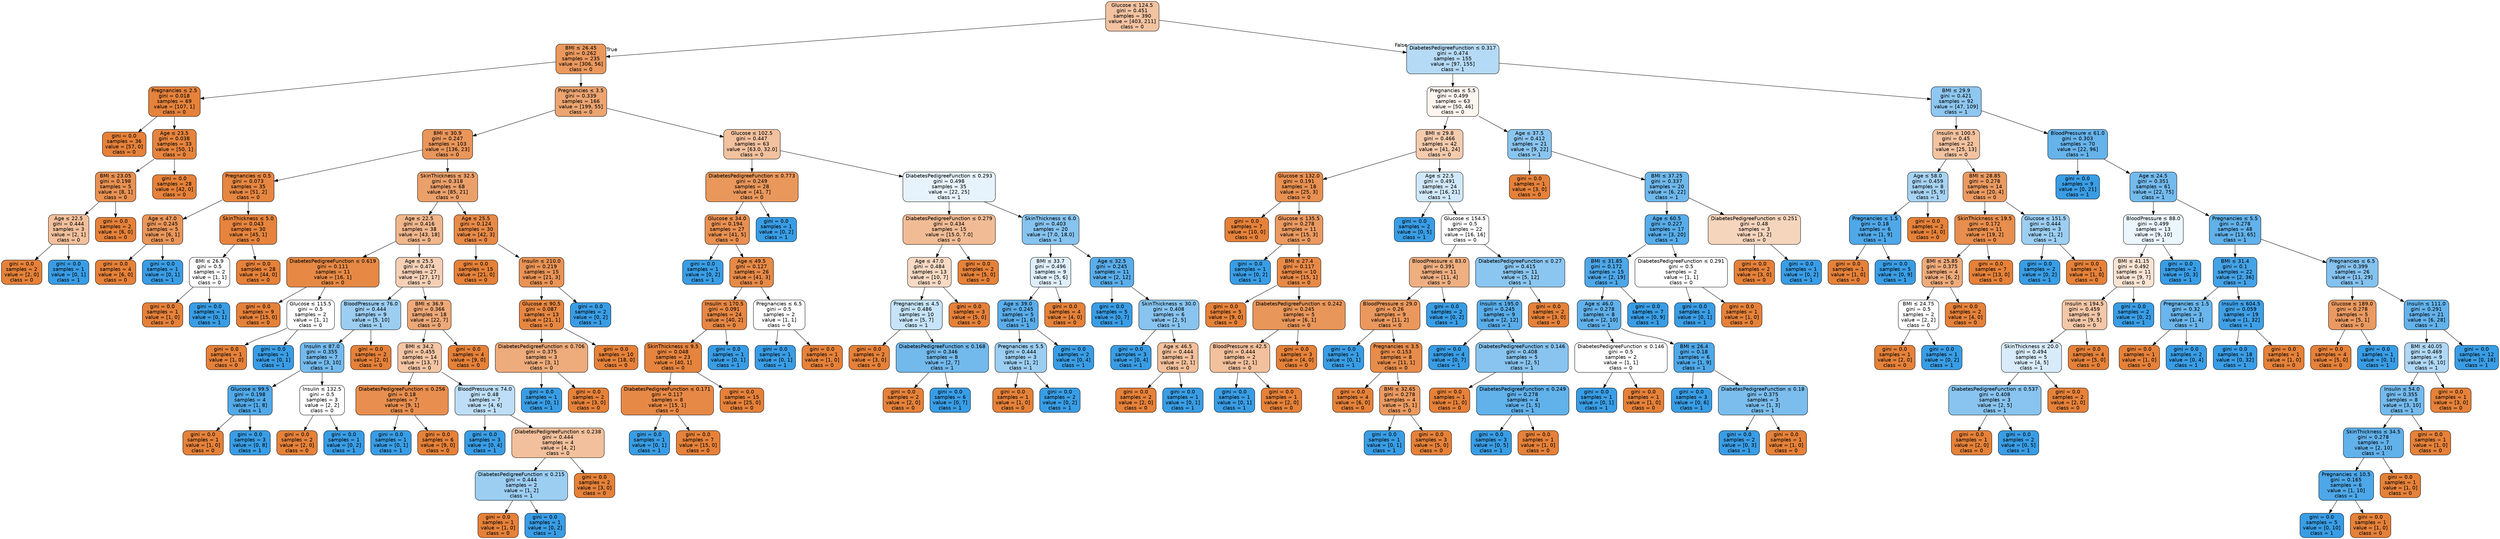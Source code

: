 digraph Tree {
node [shape=box, style="filled, rounded", color="black", fontname="helvetica"] ;
edge [fontname="helvetica"] ;
0 [label=<Glucose &le; 124.5<br/>gini = 0.451<br/>samples = 390<br/>value = [403, 211]<br/>class = 0>, fillcolor="#f3c3a1"] ;
1 [label=<BMI &le; 26.45<br/>gini = 0.262<br/>samples = 235<br/>value = [306, 56]<br/>class = 0>, fillcolor="#ea985d"] ;
0 -> 1 [labeldistance=2.5, labelangle=45, headlabel="True"] ;
2 [label=<Pregnancies &le; 2.5<br/>gini = 0.018<br/>samples = 69<br/>value = [107, 1]<br/>class = 0>, fillcolor="#e5823b"] ;
1 -> 2 ;
3 [label=<gini = 0.0<br/>samples = 36<br/>value = [57, 0]<br/>class = 0>, fillcolor="#e58139"] ;
2 -> 3 ;
4 [label=<Age &le; 23.5<br/>gini = 0.038<br/>samples = 33<br/>value = [50, 1]<br/>class = 0>, fillcolor="#e6843d"] ;
2 -> 4 ;
5 [label=<BMI &le; 23.05<br/>gini = 0.198<br/>samples = 5<br/>value = [8, 1]<br/>class = 0>, fillcolor="#e89152"] ;
4 -> 5 ;
6 [label=<Age &le; 22.5<br/>gini = 0.444<br/>samples = 3<br/>value = [2, 1]<br/>class = 0>, fillcolor="#f2c09c"] ;
5 -> 6 ;
7 [label=<gini = 0.0<br/>samples = 2<br/>value = [2, 0]<br/>class = 0>, fillcolor="#e58139"] ;
6 -> 7 ;
8 [label=<gini = 0.0<br/>samples = 1<br/>value = [0, 1]<br/>class = 1>, fillcolor="#399de5"] ;
6 -> 8 ;
9 [label=<gini = 0.0<br/>samples = 2<br/>value = [6, 0]<br/>class = 0>, fillcolor="#e58139"] ;
5 -> 9 ;
10 [label=<gini = 0.0<br/>samples = 28<br/>value = [42, 0]<br/>class = 0>, fillcolor="#e58139"] ;
4 -> 10 ;
11 [label=<Pregnancies &le; 3.5<br/>gini = 0.339<br/>samples = 166<br/>value = [199, 55]<br/>class = 0>, fillcolor="#eca470"] ;
1 -> 11 ;
12 [label=<BMI &le; 30.9<br/>gini = 0.247<br/>samples = 103<br/>value = [136, 23]<br/>class = 0>, fillcolor="#e9965a"] ;
11 -> 12 ;
13 [label=<Pregnancies &le; 0.5<br/>gini = 0.073<br/>samples = 35<br/>value = [51, 2]<br/>class = 0>, fillcolor="#e68641"] ;
12 -> 13 ;
14 [label=<Age &le; 47.0<br/>gini = 0.245<br/>samples = 5<br/>value = [6, 1]<br/>class = 0>, fillcolor="#e9965a"] ;
13 -> 14 ;
15 [label=<gini = 0.0<br/>samples = 4<br/>value = [6, 0]<br/>class = 0>, fillcolor="#e58139"] ;
14 -> 15 ;
16 [label=<gini = 0.0<br/>samples = 1<br/>value = [0, 1]<br/>class = 1>, fillcolor="#399de5"] ;
14 -> 16 ;
17 [label=<SkinThickness &le; 5.0<br/>gini = 0.043<br/>samples = 30<br/>value = [45, 1]<br/>class = 0>, fillcolor="#e6843d"] ;
13 -> 17 ;
18 [label=<BMI &le; 26.9<br/>gini = 0.5<br/>samples = 2<br/>value = [1, 1]<br/>class = 0>, fillcolor="#ffffff"] ;
17 -> 18 ;
19 [label=<gini = 0.0<br/>samples = 1<br/>value = [1, 0]<br/>class = 0>, fillcolor="#e58139"] ;
18 -> 19 ;
20 [label=<gini = 0.0<br/>samples = 1<br/>value = [0, 1]<br/>class = 1>, fillcolor="#399de5"] ;
18 -> 20 ;
21 [label=<gini = 0.0<br/>samples = 28<br/>value = [44, 0]<br/>class = 0>, fillcolor="#e58139"] ;
17 -> 21 ;
22 [label=<SkinThickness &le; 32.5<br/>gini = 0.318<br/>samples = 68<br/>value = [85, 21]<br/>class = 0>, fillcolor="#eba06a"] ;
12 -> 22 ;
23 [label=<Age &le; 22.5<br/>gini = 0.416<br/>samples = 38<br/>value = [43, 18]<br/>class = 0>, fillcolor="#f0b68c"] ;
22 -> 23 ;
24 [label=<DiabetesPedigreeFunction &le; 0.619<br/>gini = 0.111<br/>samples = 11<br/>value = [16, 1]<br/>class = 0>, fillcolor="#e78945"] ;
23 -> 24 ;
25 [label=<gini = 0.0<br/>samples = 9<br/>value = [15, 0]<br/>class = 0>, fillcolor="#e58139"] ;
24 -> 25 ;
26 [label=<Glucose &le; 115.5<br/>gini = 0.5<br/>samples = 2<br/>value = [1, 1]<br/>class = 0>, fillcolor="#ffffff"] ;
24 -> 26 ;
27 [label=<gini = 0.0<br/>samples = 1<br/>value = [1, 0]<br/>class = 0>, fillcolor="#e58139"] ;
26 -> 27 ;
28 [label=<gini = 0.0<br/>samples = 1<br/>value = [0, 1]<br/>class = 1>, fillcolor="#399de5"] ;
26 -> 28 ;
29 [label=<Age &le; 25.5<br/>gini = 0.474<br/>samples = 27<br/>value = [27, 17]<br/>class = 0>, fillcolor="#f5d0b6"] ;
23 -> 29 ;
30 [label=<BloodPressure &le; 76.0<br/>gini = 0.444<br/>samples = 9<br/>value = [5, 10]<br/>class = 1>, fillcolor="#9ccef2"] ;
29 -> 30 ;
31 [label=<Insulin &le; 87.0<br/>gini = 0.355<br/>samples = 7<br/>value = [3, 10]<br/>class = 1>, fillcolor="#74baed"] ;
30 -> 31 ;
32 [label=<Glucose &le; 99.5<br/>gini = 0.198<br/>samples = 4<br/>value = [1, 8]<br/>class = 1>, fillcolor="#52a9e8"] ;
31 -> 32 ;
33 [label=<gini = 0.0<br/>samples = 1<br/>value = [1, 0]<br/>class = 0>, fillcolor="#e58139"] ;
32 -> 33 ;
34 [label=<gini = 0.0<br/>samples = 3<br/>value = [0, 8]<br/>class = 1>, fillcolor="#399de5"] ;
32 -> 34 ;
35 [label=<Insulin &le; 132.5<br/>gini = 0.5<br/>samples = 3<br/>value = [2, 2]<br/>class = 0>, fillcolor="#ffffff"] ;
31 -> 35 ;
36 [label=<gini = 0.0<br/>samples = 2<br/>value = [2, 0]<br/>class = 0>, fillcolor="#e58139"] ;
35 -> 36 ;
37 [label=<gini = 0.0<br/>samples = 1<br/>value = [0, 2]<br/>class = 1>, fillcolor="#399de5"] ;
35 -> 37 ;
38 [label=<gini = 0.0<br/>samples = 2<br/>value = [2, 0]<br/>class = 0>, fillcolor="#e58139"] ;
30 -> 38 ;
39 [label=<BMI &le; 36.9<br/>gini = 0.366<br/>samples = 18<br/>value = [22, 7]<br/>class = 0>, fillcolor="#eda978"] ;
29 -> 39 ;
40 [label=<BMI &le; 34.2<br/>gini = 0.455<br/>samples = 14<br/>value = [13, 7]<br/>class = 0>, fillcolor="#f3c5a4"] ;
39 -> 40 ;
41 [label=<DiabetesPedigreeFunction &le; 0.256<br/>gini = 0.18<br/>samples = 7<br/>value = [9, 1]<br/>class = 0>, fillcolor="#e88f4f"] ;
40 -> 41 ;
42 [label=<gini = 0.0<br/>samples = 1<br/>value = [0, 1]<br/>class = 1>, fillcolor="#399de5"] ;
41 -> 42 ;
43 [label=<gini = 0.0<br/>samples = 6<br/>value = [9, 0]<br/>class = 0>, fillcolor="#e58139"] ;
41 -> 43 ;
44 [label=<BloodPressure &le; 74.0<br/>gini = 0.48<br/>samples = 7<br/>value = [4, 6]<br/>class = 1>, fillcolor="#bddef6"] ;
40 -> 44 ;
45 [label=<gini = 0.0<br/>samples = 3<br/>value = [0, 4]<br/>class = 1>, fillcolor="#399de5"] ;
44 -> 45 ;
46 [label=<DiabetesPedigreeFunction &le; 0.238<br/>gini = 0.444<br/>samples = 4<br/>value = [4, 2]<br/>class = 0>, fillcolor="#f2c09c"] ;
44 -> 46 ;
47 [label=<DiabetesPedigreeFunction &le; 0.215<br/>gini = 0.444<br/>samples = 2<br/>value = [1, 2]<br/>class = 1>, fillcolor="#9ccef2"] ;
46 -> 47 ;
48 [label=<gini = 0.0<br/>samples = 1<br/>value = [1, 0]<br/>class = 0>, fillcolor="#e58139"] ;
47 -> 48 ;
49 [label=<gini = 0.0<br/>samples = 1<br/>value = [0, 2]<br/>class = 1>, fillcolor="#399de5"] ;
47 -> 49 ;
50 [label=<gini = 0.0<br/>samples = 2<br/>value = [3, 0]<br/>class = 0>, fillcolor="#e58139"] ;
46 -> 50 ;
51 [label=<gini = 0.0<br/>samples = 4<br/>value = [9, 0]<br/>class = 0>, fillcolor="#e58139"] ;
39 -> 51 ;
52 [label=<Age &le; 25.5<br/>gini = 0.124<br/>samples = 30<br/>value = [42, 3]<br/>class = 0>, fillcolor="#e78a47"] ;
22 -> 52 ;
53 [label=<gini = 0.0<br/>samples = 15<br/>value = [21, 0]<br/>class = 0>, fillcolor="#e58139"] ;
52 -> 53 ;
54 [label=<Insulin &le; 210.0<br/>gini = 0.219<br/>samples = 15<br/>value = [21, 3]<br/>class = 0>, fillcolor="#e99355"] ;
52 -> 54 ;
55 [label=<Glucose &le; 90.5<br/>gini = 0.087<br/>samples = 13<br/>value = [21, 1]<br/>class = 0>, fillcolor="#e68742"] ;
54 -> 55 ;
56 [label=<DiabetesPedigreeFunction &le; 0.706<br/>gini = 0.375<br/>samples = 3<br/>value = [3, 1]<br/>class = 0>, fillcolor="#eeab7b"] ;
55 -> 56 ;
57 [label=<gini = 0.0<br/>samples = 1<br/>value = [0, 1]<br/>class = 1>, fillcolor="#399de5"] ;
56 -> 57 ;
58 [label=<gini = 0.0<br/>samples = 2<br/>value = [3, 0]<br/>class = 0>, fillcolor="#e58139"] ;
56 -> 58 ;
59 [label=<gini = 0.0<br/>samples = 10<br/>value = [18, 0]<br/>class = 0>, fillcolor="#e58139"] ;
55 -> 59 ;
60 [label=<gini = 0.0<br/>samples = 2<br/>value = [0, 2]<br/>class = 1>, fillcolor="#399de5"] ;
54 -> 60 ;
61 [label=<Glucose &le; 102.5<br/>gini = 0.447<br/>samples = 63<br/>value = [63.0, 32.0]<br/>class = 0>, fillcolor="#f2c19e"] ;
11 -> 61 ;
62 [label=<DiabetesPedigreeFunction &le; 0.773<br/>gini = 0.249<br/>samples = 28<br/>value = [41, 7]<br/>class = 0>, fillcolor="#e9975b"] ;
61 -> 62 ;
63 [label=<Glucose &le; 34.0<br/>gini = 0.194<br/>samples = 27<br/>value = [41, 5]<br/>class = 0>, fillcolor="#e89051"] ;
62 -> 63 ;
64 [label=<gini = 0.0<br/>samples = 1<br/>value = [0, 2]<br/>class = 1>, fillcolor="#399de5"] ;
63 -> 64 ;
65 [label=<Age &le; 49.5<br/>gini = 0.127<br/>samples = 26<br/>value = [41, 3]<br/>class = 0>, fillcolor="#e78a47"] ;
63 -> 65 ;
66 [label=<Insulin &le; 170.5<br/>gini = 0.091<br/>samples = 24<br/>value = [40, 2]<br/>class = 0>, fillcolor="#e68743"] ;
65 -> 66 ;
67 [label=<SkinThickness &le; 9.5<br/>gini = 0.048<br/>samples = 23<br/>value = [40, 1]<br/>class = 0>, fillcolor="#e6843e"] ;
66 -> 67 ;
68 [label=<DiabetesPedigreeFunction &le; 0.171<br/>gini = 0.117<br/>samples = 8<br/>value = [15, 1]<br/>class = 0>, fillcolor="#e78946"] ;
67 -> 68 ;
69 [label=<gini = 0.0<br/>samples = 1<br/>value = [0, 1]<br/>class = 1>, fillcolor="#399de5"] ;
68 -> 69 ;
70 [label=<gini = 0.0<br/>samples = 7<br/>value = [15, 0]<br/>class = 0>, fillcolor="#e58139"] ;
68 -> 70 ;
71 [label=<gini = 0.0<br/>samples = 15<br/>value = [25, 0]<br/>class = 0>, fillcolor="#e58139"] ;
67 -> 71 ;
72 [label=<gini = 0.0<br/>samples = 1<br/>value = [0, 1]<br/>class = 1>, fillcolor="#399de5"] ;
66 -> 72 ;
73 [label=<Pregnancies &le; 6.5<br/>gini = 0.5<br/>samples = 2<br/>value = [1, 1]<br/>class = 0>, fillcolor="#ffffff"] ;
65 -> 73 ;
74 [label=<gini = 0.0<br/>samples = 1<br/>value = [0, 1]<br/>class = 1>, fillcolor="#399de5"] ;
73 -> 74 ;
75 [label=<gini = 0.0<br/>samples = 1<br/>value = [1, 0]<br/>class = 0>, fillcolor="#e58139"] ;
73 -> 75 ;
76 [label=<gini = 0.0<br/>samples = 1<br/>value = [0, 2]<br/>class = 1>, fillcolor="#399de5"] ;
62 -> 76 ;
77 [label=<DiabetesPedigreeFunction &le; 0.293<br/>gini = 0.498<br/>samples = 35<br/>value = [22, 25]<br/>class = 1>, fillcolor="#e7f3fc"] ;
61 -> 77 ;
78 [label=<DiabetesPedigreeFunction &le; 0.279<br/>gini = 0.434<br/>samples = 15<br/>value = [15.0, 7.0]<br/>class = 0>, fillcolor="#f1bc95"] ;
77 -> 78 ;
79 [label=<Age &le; 47.0<br/>gini = 0.484<br/>samples = 13<br/>value = [10, 7]<br/>class = 0>, fillcolor="#f7d9c4"] ;
78 -> 79 ;
80 [label=<Pregnancies &le; 4.5<br/>gini = 0.486<br/>samples = 10<br/>value = [5, 7]<br/>class = 1>, fillcolor="#c6e3f8"] ;
79 -> 80 ;
81 [label=<gini = 0.0<br/>samples = 2<br/>value = [3, 0]<br/>class = 0>, fillcolor="#e58139"] ;
80 -> 81 ;
82 [label=<DiabetesPedigreeFunction &le; 0.168<br/>gini = 0.346<br/>samples = 8<br/>value = [2, 7]<br/>class = 1>, fillcolor="#72b9ec"] ;
80 -> 82 ;
83 [label=<gini = 0.0<br/>samples = 2<br/>value = [2, 0]<br/>class = 0>, fillcolor="#e58139"] ;
82 -> 83 ;
84 [label=<gini = 0.0<br/>samples = 6<br/>value = [0, 7]<br/>class = 1>, fillcolor="#399de5"] ;
82 -> 84 ;
85 [label=<gini = 0.0<br/>samples = 3<br/>value = [5, 0]<br/>class = 0>, fillcolor="#e58139"] ;
79 -> 85 ;
86 [label=<gini = 0.0<br/>samples = 2<br/>value = [5, 0]<br/>class = 0>, fillcolor="#e58139"] ;
78 -> 86 ;
87 [label=<SkinThickness &le; 6.0<br/>gini = 0.403<br/>samples = 20<br/>value = [7.0, 18.0]<br/>class = 1>, fillcolor="#86c3ef"] ;
77 -> 87 ;
88 [label=<BMI &le; 33.7<br/>gini = 0.496<br/>samples = 9<br/>value = [5, 6]<br/>class = 1>, fillcolor="#deeffb"] ;
87 -> 88 ;
89 [label=<Age &le; 39.0<br/>gini = 0.245<br/>samples = 5<br/>value = [1, 6]<br/>class = 1>, fillcolor="#5aade9"] ;
88 -> 89 ;
90 [label=<Pregnancies &le; 5.5<br/>gini = 0.444<br/>samples = 3<br/>value = [1, 2]<br/>class = 1>, fillcolor="#9ccef2"] ;
89 -> 90 ;
91 [label=<gini = 0.0<br/>samples = 1<br/>value = [1, 0]<br/>class = 0>, fillcolor="#e58139"] ;
90 -> 91 ;
92 [label=<gini = 0.0<br/>samples = 2<br/>value = [0, 2]<br/>class = 1>, fillcolor="#399de5"] ;
90 -> 92 ;
93 [label=<gini = 0.0<br/>samples = 2<br/>value = [0, 4]<br/>class = 1>, fillcolor="#399de5"] ;
89 -> 93 ;
94 [label=<gini = 0.0<br/>samples = 4<br/>value = [4, 0]<br/>class = 0>, fillcolor="#e58139"] ;
88 -> 94 ;
95 [label=<Age &le; 32.5<br/>gini = 0.245<br/>samples = 11<br/>value = [2, 12]<br/>class = 1>, fillcolor="#5aade9"] ;
87 -> 95 ;
96 [label=<gini = 0.0<br/>samples = 5<br/>value = [0, 7]<br/>class = 1>, fillcolor="#399de5"] ;
95 -> 96 ;
97 [label=<SkinThickness &le; 30.0<br/>gini = 0.408<br/>samples = 6<br/>value = [2, 5]<br/>class = 1>, fillcolor="#88c4ef"] ;
95 -> 97 ;
98 [label=<gini = 0.0<br/>samples = 3<br/>value = [0, 4]<br/>class = 1>, fillcolor="#399de5"] ;
97 -> 98 ;
99 [label=<Age &le; 46.5<br/>gini = 0.444<br/>samples = 3<br/>value = [2, 1]<br/>class = 0>, fillcolor="#f2c09c"] ;
97 -> 99 ;
100 [label=<gini = 0.0<br/>samples = 2<br/>value = [2, 0]<br/>class = 0>, fillcolor="#e58139"] ;
99 -> 100 ;
101 [label=<gini = 0.0<br/>samples = 1<br/>value = [0, 1]<br/>class = 1>, fillcolor="#399de5"] ;
99 -> 101 ;
102 [label=<DiabetesPedigreeFunction &le; 0.317<br/>gini = 0.474<br/>samples = 155<br/>value = [97, 155]<br/>class = 1>, fillcolor="#b5daf5"] ;
0 -> 102 [labeldistance=2.5, labelangle=-45, headlabel="False"] ;
103 [label=<Pregnancies &le; 5.5<br/>gini = 0.499<br/>samples = 63<br/>value = [50, 46]<br/>class = 0>, fillcolor="#fdf5ef"] ;
102 -> 103 ;
104 [label=<BMI &le; 29.8<br/>gini = 0.466<br/>samples = 42<br/>value = [41, 24]<br/>class = 0>, fillcolor="#f4cbad"] ;
103 -> 104 ;
105 [label=<Glucose &le; 132.0<br/>gini = 0.191<br/>samples = 18<br/>value = [25, 3]<br/>class = 0>, fillcolor="#e89051"] ;
104 -> 105 ;
106 [label=<gini = 0.0<br/>samples = 7<br/>value = [10, 0]<br/>class = 0>, fillcolor="#e58139"] ;
105 -> 106 ;
107 [label=<Glucose &le; 135.5<br/>gini = 0.278<br/>samples = 11<br/>value = [15, 3]<br/>class = 0>, fillcolor="#ea9a61"] ;
105 -> 107 ;
108 [label=<gini = 0.0<br/>samples = 1<br/>value = [0, 2]<br/>class = 1>, fillcolor="#399de5"] ;
107 -> 108 ;
109 [label=<BMI &le; 27.4<br/>gini = 0.117<br/>samples = 10<br/>value = [15, 1]<br/>class = 0>, fillcolor="#e78946"] ;
107 -> 109 ;
110 [label=<gini = 0.0<br/>samples = 5<br/>value = [9, 0]<br/>class = 0>, fillcolor="#e58139"] ;
109 -> 110 ;
111 [label=<DiabetesPedigreeFunction &le; 0.242<br/>gini = 0.245<br/>samples = 5<br/>value = [6, 1]<br/>class = 0>, fillcolor="#e9965a"] ;
109 -> 111 ;
112 [label=<BloodPressure &le; 42.5<br/>gini = 0.444<br/>samples = 2<br/>value = [2, 1]<br/>class = 0>, fillcolor="#f2c09c"] ;
111 -> 112 ;
113 [label=<gini = 0.0<br/>samples = 1<br/>value = [0, 1]<br/>class = 1>, fillcolor="#399de5"] ;
112 -> 113 ;
114 [label=<gini = 0.0<br/>samples = 1<br/>value = [2, 0]<br/>class = 0>, fillcolor="#e58139"] ;
112 -> 114 ;
115 [label=<gini = 0.0<br/>samples = 3<br/>value = [4, 0]<br/>class = 0>, fillcolor="#e58139"] ;
111 -> 115 ;
116 [label=<Age &le; 22.5<br/>gini = 0.491<br/>samples = 24<br/>value = [16, 21]<br/>class = 1>, fillcolor="#d0e8f9"] ;
104 -> 116 ;
117 [label=<gini = 0.0<br/>samples = 2<br/>value = [0, 5]<br/>class = 1>, fillcolor="#399de5"] ;
116 -> 117 ;
118 [label=<Glucose &le; 154.5<br/>gini = 0.5<br/>samples = 22<br/>value = [16, 16]<br/>class = 0>, fillcolor="#ffffff"] ;
116 -> 118 ;
119 [label=<BloodPressure &le; 83.0<br/>gini = 0.391<br/>samples = 11<br/>value = [11, 4]<br/>class = 0>, fillcolor="#eeaf81"] ;
118 -> 119 ;
120 [label=<BloodPressure &le; 29.0<br/>gini = 0.26<br/>samples = 9<br/>value = [11, 2]<br/>class = 0>, fillcolor="#ea985d"] ;
119 -> 120 ;
121 [label=<gini = 0.0<br/>samples = 1<br/>value = [0, 1]<br/>class = 1>, fillcolor="#399de5"] ;
120 -> 121 ;
122 [label=<Pregnancies &le; 3.5<br/>gini = 0.153<br/>samples = 8<br/>value = [11, 1]<br/>class = 0>, fillcolor="#e78c4b"] ;
120 -> 122 ;
123 [label=<gini = 0.0<br/>samples = 4<br/>value = [6, 0]<br/>class = 0>, fillcolor="#e58139"] ;
122 -> 123 ;
124 [label=<BMI &le; 32.65<br/>gini = 0.278<br/>samples = 4<br/>value = [5, 1]<br/>class = 0>, fillcolor="#ea9a61"] ;
122 -> 124 ;
125 [label=<gini = 0.0<br/>samples = 1<br/>value = [0, 1]<br/>class = 1>, fillcolor="#399de5"] ;
124 -> 125 ;
126 [label=<gini = 0.0<br/>samples = 3<br/>value = [5, 0]<br/>class = 0>, fillcolor="#e58139"] ;
124 -> 126 ;
127 [label=<gini = 0.0<br/>samples = 2<br/>value = [0, 2]<br/>class = 1>, fillcolor="#399de5"] ;
119 -> 127 ;
128 [label=<DiabetesPedigreeFunction &le; 0.27<br/>gini = 0.415<br/>samples = 11<br/>value = [5, 12]<br/>class = 1>, fillcolor="#8bc6f0"] ;
118 -> 128 ;
129 [label=<Insulin &le; 195.0<br/>gini = 0.245<br/>samples = 9<br/>value = [2, 12]<br/>class = 1>, fillcolor="#5aade9"] ;
128 -> 129 ;
130 [label=<gini = 0.0<br/>samples = 4<br/>value = [0, 7]<br/>class = 1>, fillcolor="#399de5"] ;
129 -> 130 ;
131 [label=<DiabetesPedigreeFunction &le; 0.146<br/>gini = 0.408<br/>samples = 5<br/>value = [2, 5]<br/>class = 1>, fillcolor="#88c4ef"] ;
129 -> 131 ;
132 [label=<gini = 0.0<br/>samples = 1<br/>value = [1, 0]<br/>class = 0>, fillcolor="#e58139"] ;
131 -> 132 ;
133 [label=<DiabetesPedigreeFunction &le; 0.249<br/>gini = 0.278<br/>samples = 4<br/>value = [1, 5]<br/>class = 1>, fillcolor="#61b1ea"] ;
131 -> 133 ;
134 [label=<gini = 0.0<br/>samples = 3<br/>value = [0, 5]<br/>class = 1>, fillcolor="#399de5"] ;
133 -> 134 ;
135 [label=<gini = 0.0<br/>samples = 1<br/>value = [1, 0]<br/>class = 0>, fillcolor="#e58139"] ;
133 -> 135 ;
136 [label=<gini = 0.0<br/>samples = 2<br/>value = [3, 0]<br/>class = 0>, fillcolor="#e58139"] ;
128 -> 136 ;
137 [label=<Age &le; 37.5<br/>gini = 0.412<br/>samples = 21<br/>value = [9, 22]<br/>class = 1>, fillcolor="#8ac5f0"] ;
103 -> 137 ;
138 [label=<gini = 0.0<br/>samples = 1<br/>value = [3, 0]<br/>class = 0>, fillcolor="#e58139"] ;
137 -> 138 ;
139 [label=<BMI &le; 37.25<br/>gini = 0.337<br/>samples = 20<br/>value = [6, 22]<br/>class = 1>, fillcolor="#6fb8ec"] ;
137 -> 139 ;
140 [label=<Age &le; 60.5<br/>gini = 0.227<br/>samples = 17<br/>value = [3, 20]<br/>class = 1>, fillcolor="#57ace9"] ;
139 -> 140 ;
141 [label=<BMI &le; 31.85<br/>gini = 0.172<br/>samples = 15<br/>value = [2, 19]<br/>class = 1>, fillcolor="#4ea7e8"] ;
140 -> 141 ;
142 [label=<Age &le; 46.0<br/>gini = 0.278<br/>samples = 8<br/>value = [2, 10]<br/>class = 1>, fillcolor="#61b1ea"] ;
141 -> 142 ;
143 [label=<DiabetesPedigreeFunction &le; 0.146<br/>gini = 0.5<br/>samples = 2<br/>value = [1, 1]<br/>class = 0>, fillcolor="#ffffff"] ;
142 -> 143 ;
144 [label=<gini = 0.0<br/>samples = 1<br/>value = [0, 1]<br/>class = 1>, fillcolor="#399de5"] ;
143 -> 144 ;
145 [label=<gini = 0.0<br/>samples = 1<br/>value = [1, 0]<br/>class = 0>, fillcolor="#e58139"] ;
143 -> 145 ;
146 [label=<BMI &le; 26.4<br/>gini = 0.18<br/>samples = 6<br/>value = [1, 9]<br/>class = 1>, fillcolor="#4fa8e8"] ;
142 -> 146 ;
147 [label=<gini = 0.0<br/>samples = 3<br/>value = [0, 6]<br/>class = 1>, fillcolor="#399de5"] ;
146 -> 147 ;
148 [label=<DiabetesPedigreeFunction &le; 0.18<br/>gini = 0.375<br/>samples = 3<br/>value = [1, 3]<br/>class = 1>, fillcolor="#7bbeee"] ;
146 -> 148 ;
149 [label=<gini = 0.0<br/>samples = 2<br/>value = [0, 3]<br/>class = 1>, fillcolor="#399de5"] ;
148 -> 149 ;
150 [label=<gini = 0.0<br/>samples = 1<br/>value = [1, 0]<br/>class = 0>, fillcolor="#e58139"] ;
148 -> 150 ;
151 [label=<gini = 0.0<br/>samples = 7<br/>value = [0, 9]<br/>class = 1>, fillcolor="#399de5"] ;
141 -> 151 ;
152 [label=<DiabetesPedigreeFunction &le; 0.291<br/>gini = 0.5<br/>samples = 2<br/>value = [1, 1]<br/>class = 0>, fillcolor="#ffffff"] ;
140 -> 152 ;
153 [label=<gini = 0.0<br/>samples = 1<br/>value = [0, 1]<br/>class = 1>, fillcolor="#399de5"] ;
152 -> 153 ;
154 [label=<gini = 0.0<br/>samples = 1<br/>value = [1, 0]<br/>class = 0>, fillcolor="#e58139"] ;
152 -> 154 ;
155 [label=<DiabetesPedigreeFunction &le; 0.251<br/>gini = 0.48<br/>samples = 3<br/>value = [3, 2]<br/>class = 0>, fillcolor="#f6d5bd"] ;
139 -> 155 ;
156 [label=<gini = 0.0<br/>samples = 2<br/>value = [3, 0]<br/>class = 0>, fillcolor="#e58139"] ;
155 -> 156 ;
157 [label=<gini = 0.0<br/>samples = 1<br/>value = [0, 2]<br/>class = 1>, fillcolor="#399de5"] ;
155 -> 157 ;
158 [label=<BMI &le; 29.9<br/>gini = 0.421<br/>samples = 92<br/>value = [47, 109]<br/>class = 1>, fillcolor="#8ec7f0"] ;
102 -> 158 ;
159 [label=<Insulin &le; 100.5<br/>gini = 0.45<br/>samples = 22<br/>value = [25, 13]<br/>class = 0>, fillcolor="#f3c3a0"] ;
158 -> 159 ;
160 [label=<Age &le; 58.0<br/>gini = 0.459<br/>samples = 8<br/>value = [5, 9]<br/>class = 1>, fillcolor="#a7d3f3"] ;
159 -> 160 ;
161 [label=<Pregnancies &le; 1.5<br/>gini = 0.18<br/>samples = 6<br/>value = [1, 9]<br/>class = 1>, fillcolor="#4fa8e8"] ;
160 -> 161 ;
162 [label=<gini = 0.0<br/>samples = 1<br/>value = [1, 0]<br/>class = 0>, fillcolor="#e58139"] ;
161 -> 162 ;
163 [label=<gini = 0.0<br/>samples = 5<br/>value = [0, 9]<br/>class = 1>, fillcolor="#399de5"] ;
161 -> 163 ;
164 [label=<gini = 0.0<br/>samples = 2<br/>value = [4, 0]<br/>class = 0>, fillcolor="#e58139"] ;
160 -> 164 ;
165 [label=<BMI &le; 28.85<br/>gini = 0.278<br/>samples = 14<br/>value = [20, 4]<br/>class = 0>, fillcolor="#ea9a61"] ;
159 -> 165 ;
166 [label=<SkinThickness &le; 19.5<br/>gini = 0.172<br/>samples = 11<br/>value = [19, 2]<br/>class = 0>, fillcolor="#e88e4e"] ;
165 -> 166 ;
167 [label=<BMI &le; 25.85<br/>gini = 0.375<br/>samples = 4<br/>value = [6, 2]<br/>class = 0>, fillcolor="#eeab7b"] ;
166 -> 167 ;
168 [label=<BMI &le; 24.75<br/>gini = 0.5<br/>samples = 2<br/>value = [2, 2]<br/>class = 0>, fillcolor="#ffffff"] ;
167 -> 168 ;
169 [label=<gini = 0.0<br/>samples = 1<br/>value = [2, 0]<br/>class = 0>, fillcolor="#e58139"] ;
168 -> 169 ;
170 [label=<gini = 0.0<br/>samples = 1<br/>value = [0, 2]<br/>class = 1>, fillcolor="#399de5"] ;
168 -> 170 ;
171 [label=<gini = 0.0<br/>samples = 2<br/>value = [4, 0]<br/>class = 0>, fillcolor="#e58139"] ;
167 -> 171 ;
172 [label=<gini = 0.0<br/>samples = 7<br/>value = [13, 0]<br/>class = 0>, fillcolor="#e58139"] ;
166 -> 172 ;
173 [label=<Glucose &le; 151.5<br/>gini = 0.444<br/>samples = 3<br/>value = [1, 2]<br/>class = 1>, fillcolor="#9ccef2"] ;
165 -> 173 ;
174 [label=<gini = 0.0<br/>samples = 2<br/>value = [0, 2]<br/>class = 1>, fillcolor="#399de5"] ;
173 -> 174 ;
175 [label=<gini = 0.0<br/>samples = 1<br/>value = [1, 0]<br/>class = 0>, fillcolor="#e58139"] ;
173 -> 175 ;
176 [label=<BloodPressure &le; 61.0<br/>gini = 0.303<br/>samples = 70<br/>value = [22, 96]<br/>class = 1>, fillcolor="#66b3eb"] ;
158 -> 176 ;
177 [label=<gini = 0.0<br/>samples = 9<br/>value = [0, 21]<br/>class = 1>, fillcolor="#399de5"] ;
176 -> 177 ;
178 [label=<Age &le; 24.5<br/>gini = 0.351<br/>samples = 61<br/>value = [22, 75]<br/>class = 1>, fillcolor="#73baed"] ;
176 -> 178 ;
179 [label=<BloodPressure &le; 88.0<br/>gini = 0.499<br/>samples = 13<br/>value = [9, 10]<br/>class = 1>, fillcolor="#ebf5fc"] ;
178 -> 179 ;
180 [label=<BMI &le; 41.15<br/>gini = 0.492<br/>samples = 11<br/>value = [9, 7]<br/>class = 0>, fillcolor="#f9e3d3"] ;
179 -> 180 ;
181 [label=<Insulin &le; 194.5<br/>gini = 0.459<br/>samples = 9<br/>value = [9, 5]<br/>class = 0>, fillcolor="#f3c7a7"] ;
180 -> 181 ;
182 [label=<SkinThickness &le; 20.0<br/>gini = 0.494<br/>samples = 5<br/>value = [4, 5]<br/>class = 1>, fillcolor="#d7ebfa"] ;
181 -> 182 ;
183 [label=<DiabetesPedigreeFunction &le; 0.537<br/>gini = 0.408<br/>samples = 3<br/>value = [2, 5]<br/>class = 1>, fillcolor="#88c4ef"] ;
182 -> 183 ;
184 [label=<gini = 0.0<br/>samples = 1<br/>value = [2, 0]<br/>class = 0>, fillcolor="#e58139"] ;
183 -> 184 ;
185 [label=<gini = 0.0<br/>samples = 2<br/>value = [0, 5]<br/>class = 1>, fillcolor="#399de5"] ;
183 -> 185 ;
186 [label=<gini = 0.0<br/>samples = 2<br/>value = [2, 0]<br/>class = 0>, fillcolor="#e58139"] ;
182 -> 186 ;
187 [label=<gini = 0.0<br/>samples = 4<br/>value = [5, 0]<br/>class = 0>, fillcolor="#e58139"] ;
181 -> 187 ;
188 [label=<gini = 0.0<br/>samples = 2<br/>value = [0, 2]<br/>class = 1>, fillcolor="#399de5"] ;
180 -> 188 ;
189 [label=<gini = 0.0<br/>samples = 2<br/>value = [0, 3]<br/>class = 1>, fillcolor="#399de5"] ;
179 -> 189 ;
190 [label=<Pregnancies &le; 5.5<br/>gini = 0.278<br/>samples = 48<br/>value = [13, 65]<br/>class = 1>, fillcolor="#61b1ea"] ;
178 -> 190 ;
191 [label=<BMI &le; 31.4<br/>gini = 0.1<br/>samples = 22<br/>value = [2, 36]<br/>class = 1>, fillcolor="#44a2e6"] ;
190 -> 191 ;
192 [label=<Pregnancies &le; 1.5<br/>gini = 0.32<br/>samples = 3<br/>value = [1, 4]<br/>class = 1>, fillcolor="#6ab6ec"] ;
191 -> 192 ;
193 [label=<gini = 0.0<br/>samples = 1<br/>value = [1, 0]<br/>class = 0>, fillcolor="#e58139"] ;
192 -> 193 ;
194 [label=<gini = 0.0<br/>samples = 2<br/>value = [0, 4]<br/>class = 1>, fillcolor="#399de5"] ;
192 -> 194 ;
195 [label=<Insulin &le; 604.5<br/>gini = 0.059<br/>samples = 19<br/>value = [1, 32]<br/>class = 1>, fillcolor="#3fa0e6"] ;
191 -> 195 ;
196 [label=<gini = 0.0<br/>samples = 18<br/>value = [0, 32]<br/>class = 1>, fillcolor="#399de5"] ;
195 -> 196 ;
197 [label=<gini = 0.0<br/>samples = 1<br/>value = [1, 0]<br/>class = 0>, fillcolor="#e58139"] ;
195 -> 197 ;
198 [label=<Pregnancies &le; 6.5<br/>gini = 0.399<br/>samples = 26<br/>value = [11, 29]<br/>class = 1>, fillcolor="#84c2ef"] ;
190 -> 198 ;
199 [label=<Glucose &le; 189.0<br/>gini = 0.278<br/>samples = 5<br/>value = [5, 1]<br/>class = 0>, fillcolor="#ea9a61"] ;
198 -> 199 ;
200 [label=<gini = 0.0<br/>samples = 4<br/>value = [5, 0]<br/>class = 0>, fillcolor="#e58139"] ;
199 -> 200 ;
201 [label=<gini = 0.0<br/>samples = 1<br/>value = [0, 1]<br/>class = 1>, fillcolor="#399de5"] ;
199 -> 201 ;
202 [label=<Insulin &le; 111.0<br/>gini = 0.291<br/>samples = 21<br/>value = [6, 28]<br/>class = 1>, fillcolor="#63b2eb"] ;
198 -> 202 ;
203 [label=<BMI &le; 40.05<br/>gini = 0.469<br/>samples = 9<br/>value = [6, 10]<br/>class = 1>, fillcolor="#b0d8f5"] ;
202 -> 203 ;
204 [label=<Insulin &le; 54.0<br/>gini = 0.355<br/>samples = 8<br/>value = [3, 10]<br/>class = 1>, fillcolor="#74baed"] ;
203 -> 204 ;
205 [label=<SkinThickness &le; 34.5<br/>gini = 0.278<br/>samples = 7<br/>value = [2, 10]<br/>class = 1>, fillcolor="#61b1ea"] ;
204 -> 205 ;
206 [label=<Pregnancies &le; 10.5<br/>gini = 0.165<br/>samples = 6<br/>value = [1, 10]<br/>class = 1>, fillcolor="#4da7e8"] ;
205 -> 206 ;
207 [label=<gini = 0.0<br/>samples = 5<br/>value = [0, 10]<br/>class = 1>, fillcolor="#399de5"] ;
206 -> 207 ;
208 [label=<gini = 0.0<br/>samples = 1<br/>value = [1, 0]<br/>class = 0>, fillcolor="#e58139"] ;
206 -> 208 ;
209 [label=<gini = 0.0<br/>samples = 1<br/>value = [1, 0]<br/>class = 0>, fillcolor="#e58139"] ;
205 -> 209 ;
210 [label=<gini = 0.0<br/>samples = 1<br/>value = [1, 0]<br/>class = 0>, fillcolor="#e58139"] ;
204 -> 210 ;
211 [label=<gini = 0.0<br/>samples = 1<br/>value = [3, 0]<br/>class = 0>, fillcolor="#e58139"] ;
203 -> 211 ;
212 [label=<gini = 0.0<br/>samples = 12<br/>value = [0, 18]<br/>class = 1>, fillcolor="#399de5"] ;
202 -> 212 ;
}
